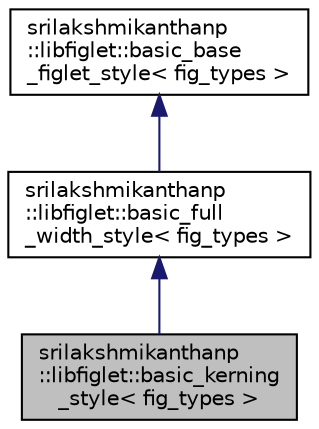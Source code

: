 digraph "srilakshmikanthanp::libfiglet::basic_kerning_style&lt; fig_types &gt;"
{
 // LATEX_PDF_SIZE
  edge [fontname="Helvetica",fontsize="10",labelfontname="Helvetica",labelfontsize="10"];
  node [fontname="Helvetica",fontsize="10",shape=record];
  Node1 [label="srilakshmikanthanp\l::libfiglet::basic_kerning\l_style\< fig_types \>",height=0.2,width=0.4,color="black", fillcolor="grey75", style="filled", fontcolor="black",tooltip="Figlet kerning style."];
  Node2 -> Node1 [dir="back",color="midnightblue",fontsize="10",style="solid",fontname="Helvetica"];
  Node2 [label="srilakshmikanthanp\l::libfiglet::basic_full\l_width_style\< fig_types \>",height=0.2,width=0.4,color="black", fillcolor="white", style="filled",URL="$structsrilakshmikanthanp_1_1libfiglet_1_1basic__full__width__style.html",tooltip="Figlet full width style."];
  Node3 -> Node2 [dir="back",color="midnightblue",fontsize="10",style="solid",fontname="Helvetica"];
  Node3 [label="srilakshmikanthanp\l::libfiglet::basic_base\l_figlet_style\< fig_types \>",height=0.2,width=0.4,color="black", fillcolor="white", style="filled",URL="$structsrilakshmikanthanp_1_1libfiglet_1_1basic__base__figlet__style.html",tooltip="Base Style Type for Figlet."];
}
